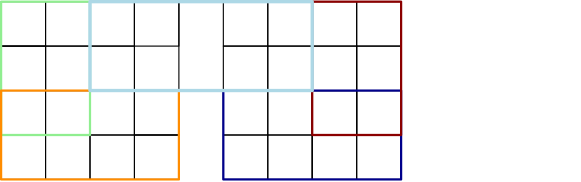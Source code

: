 <?xml version="1.0"?>
<!DOCTYPE ipe SYSTEM "ipe.dtd">
<ipe version="70218" creator="Ipe 7.2.29">
<info created="D:20250913124223" modified="D:20250913124223"/>
<ipestyle name="basic">
<symbol name="arrow/arc(spx)">
<path stroke="sym-stroke" fill="sym-stroke" pen="sym-pen">
0 0 m
-1 0.333 l
-1 -0.333 l
h
</path>
</symbol>
<symbol name="arrow/farc(spx)">
<path stroke="sym-stroke" fill="white" pen="sym-pen">
0 0 m
-1 0.333 l
-1 -0.333 l
h
</path>
</symbol>
<symbol name="arrow/ptarc(spx)">
<path stroke="sym-stroke" fill="sym-stroke" pen="sym-pen">
0 0 m
-1 0.333 l
-0.8 0 l
-1 -0.333 l
h
</path>
</symbol>
<symbol name="arrow/fptarc(spx)">
<path stroke="sym-stroke" fill="white" pen="sym-pen">
0 0 m
-1 0.333 l
-0.8 0 l
-1 -0.333 l
h
</path>
</symbol>
<symbol name="mark/circle(sx)" transformations="translations">
<path fill="sym-stroke">
0.6 0 0 0.6 0 0 e
0.4 0 0 0.4 0 0 e
</path>
</symbol>
<symbol name="mark/disk(sx)" transformations="translations">
<path fill="sym-stroke">
0.6 0 0 0.6 0 0 e
</path>
</symbol>
<symbol name="mark/fdisk(sfx)" transformations="translations">
<group>
<path fill="sym-fill">
0.5 0 0 0.5 0 0 e
</path>
<path fill="sym-stroke" fillrule="eofill">
0.6 0 0 0.6 0 0 e
0.4 0 0 0.4 0 0 e
</path>
</group>
</symbol>
<symbol name="mark/box(sx)" transformations="translations">
<path fill="sym-stroke" fillrule="eofill">
-0.6 -0.6 m
0.6 -0.6 l
0.6 0.6 l
-0.6 0.6 l
h
-0.4 -0.4 m
0.4 -0.4 l
0.4 0.4 l
-0.4 0.4 l
h
</path>
</symbol>
<symbol name="mark/square(sx)" transformations="translations">
<path fill="sym-stroke">
-0.6 -0.6 m
0.6 -0.6 l
0.6 0.6 l
-0.6 0.6 l
h
</path>
</symbol>
<symbol name="mark/fsquare(sfx)" transformations="translations">
<group>
<path fill="sym-fill">
-0.5 -0.5 m
0.5 -0.5 l
0.5 0.5 l
-0.5 0.5 l
h
</path>
<path fill="sym-stroke" fillrule="eofill">
-0.6 -0.6 m
0.6 -0.6 l
0.6 0.6 l
-0.6 0.6 l
h
-0.4 -0.4 m
0.4 -0.4 l
0.4 0.4 l
-0.4 0.4 l
h
</path>
</group>
</symbol>
<symbol name="mark/cross(sx)" transformations="translations">
<group>
<path fill="sym-stroke">
-0.43 -0.57 m
0.57 0.43 l
0.43 0.57 l
-0.57 -0.43 l
h
</path>
<path fill="sym-stroke">
-0.43 0.57 m
0.57 -0.43 l
0.43 -0.57 l
-0.57 0.43 l
h
</path>
</group>
</symbol>
<symbol name="arrow/fnormal(spx)">
<path stroke="sym-stroke" fill="white" pen="sym-pen">
0 0 m
-1 0.333 l
-1 -0.333 l
h
</path>
</symbol>
<symbol name="arrow/pointed(spx)">
<path stroke="sym-stroke" fill="sym-stroke" pen="sym-pen">
0 0 m
-1 0.333 l
-0.8 0 l
-1 -0.333 l
h
</path>
</symbol>
<symbol name="arrow/fpointed(spx)">
<path stroke="sym-stroke" fill="white" pen="sym-pen">
0 0 m
-1 0.333 l
-0.8 0 l
-1 -0.333 l
h
</path>
</symbol>
<symbol name="arrow/linear(spx)">
<path stroke="sym-stroke" pen="sym-pen">
-1 0.333 m
0 0 l
-1 -0.333 l
</path>
</symbol>
<symbol name="arrow/fdouble(spx)">
<path stroke="sym-stroke" fill="white" pen="sym-pen">
0 0 m
-1 0.333 l
-1 -0.333 l
h
-1 0 m
-2 0.333 l
-2 -0.333 l
h
</path>
</symbol>
<symbol name="arrow/double(spx)">
<path stroke="sym-stroke" fill="sym-stroke" pen="sym-pen">
0 0 m
-1 0.333 l
-1 -0.333 l
h
-1 0 m
-2 0.333 l
-2 -0.333 l
h
</path>
</symbol>
<symbol name="arrow/mid-normal(spx)">
<path stroke="sym-stroke" fill="sym-stroke" pen="sym-pen">
0.5 0 m
-0.5 0.333 l
-0.5 -0.333 l
h
</path>
</symbol>
<symbol name="arrow/mid-fnormal(spx)">
<path stroke="sym-stroke" fill="white" pen="sym-pen">
0.5 0 m
-0.5 0.333 l
-0.5 -0.333 l
h
</path>
</symbol>
<symbol name="arrow/mid-pointed(spx)">
<path stroke="sym-stroke" fill="sym-stroke" pen="sym-pen">
0.5 0 m
-0.5 0.333 l
-0.3 0 l
-0.5 -0.333 l
h
</path>
</symbol>
<symbol name="arrow/mid-fpointed(spx)">
<path stroke="sym-stroke" fill="white" pen="sym-pen">
0.5 0 m
-0.5 0.333 l
-0.3 0 l
-0.5 -0.333 l
h
</path>
</symbol>
<symbol name="arrow/mid-double(spx)">
<path stroke="sym-stroke" fill="sym-stroke" pen="sym-pen">
1 0 m
0 0.333 l
0 -0.333 l
h
0 0 m
-1 0.333 l
-1 -0.333 l
h
</path>
</symbol>
<symbol name="arrow/mid-fdouble(spx)">
<path stroke="sym-stroke" fill="white" pen="sym-pen">
1 0 m
0 0.333 l
0 -0.333 l
h
0 0 m
-1 0.333 l
-1 -0.333 l
h
</path>
</symbol>
<anglesize name="22.5 deg" value="22.5"/>
<anglesize name="30 deg" value="30"/>
<anglesize name="45 deg" value="45"/>
<anglesize name="60 deg" value="60"/>
<anglesize name="90 deg" value="90"/>
<arrowsize name="large" value="10"/>
<arrowsize name="small" value="5"/>
<arrowsize name="tiny" value="3"/>
<color name="blue" value="0 0 1"/>
<color name="brown" value="0.647 0.165 0.165"/>
<color name="darkblue" value="0 0 0.545"/>
<color name="darkcyan" value="0 0.545 0.545"/>
<color name="darkgray" value="0.663"/>
<color name="darkgreen" value="0 0.392 0"/>
<color name="darkmagenta" value="0.545 0 0.545"/>
<color name="darkorange" value="1 0.549 0"/>
<color name="darkred" value="0.545 0 0"/>
<color name="gold" value="1 0.843 0"/>
<color name="gray" value="0.745"/>
<color name="green" value="0 1 0"/>
<color name="lightblue" value="0.678 0.847 0.902"/>
<color name="lightcyan" value="0.878 1 1"/>
<color name="lightgray" value="0.827"/>
<color name="lightgreen" value="0.565 0.933 0.565"/>
<color name="lightyellow" value="1 1 0.878"/>
<color name="navy" value="0 0 0.502"/>
<color name="orange" value="1 0.647 0"/>
<color name="pink" value="1 0.753 0.796"/>
<color name="purple" value="0.627 0.125 0.941"/>
<color name="red" value="1 0 0"/>
<color name="seagreen" value="0.18 0.545 0.341"/>
<color name="turquoise" value="0.251 0.878 0.816"/>
<color name="violet" value="0.933 0.51 0.933"/>
<color name="yellow" value="1 1 0"/>
<dashstyle name="dash dot dotted" value="[4 2 1 2 1 2] 0"/>
<dashstyle name="dash dotted" value="[4 2 1 2] 0"/>
<dashstyle name="dashed" value="[4] 0"/>
<dashstyle name="dotted" value="[1 3] 0"/>
<gridsize name="10 pts (~3.5 mm)" value="10"/>
<gridsize name="14 pts (~5 mm)" value="14"/>
<gridsize name="16 pts (~6 mm)" value="16"/>
<gridsize name="20 pts (~7 mm)" value="20"/>
<gridsize name="28 pts (~10 mm)" value="28"/>
<gridsize name="32 pts (~12 mm)" value="32"/>
<gridsize name="4 pts" value="4"/>
<gridsize name="56 pts (~20 mm)" value="56"/>
<gridsize name="8 pts (~3 mm)" value="8"/>
<opacity name="10%" value="0.1"/>
<opacity name="30%" value="0.3"/>
<opacity name="50%" value="0.5"/>
<opacity name="75%" value="0.75"/>
<pen name="fat" value="1.2"/>
<pen name="heavier" value="0.8"/>
<pen name="ultrafat" value="2"/>
<symbolsize name="large" value="5"/>
<symbolsize name="small" value="2"/>
<symbolsize name="tiny" value="1.1"/>
<textsize name="Huge" value="\Huge"/>
<textsize name="LARGE" value="\LARGE"/>
<textsize name="Large" value="\Large"/>
<textsize name="footnote" value="\footnotesize"/>
<textsize name="huge" value="\huge"/>
<textsize name="large" value="\large"/>
<textsize name="script" value="\scriptsize"/>
<textsize name="small" value="\small"/>
<textsize name="tiny" value="\tiny"/>
<textstyle name="center" begin="\begin{center}" end="\end{center}"/>
<textstyle name="item" begin="\begin{itemize}\item{}" end="\end{itemize}"/>
<textstyle name="itemize" begin="\begin{itemize}" end="\end{itemize}"/>
<tiling name="falling" angle="-60" step="4" width="1"/>
<tiling name="rising" angle="30" step="4" width="1"/>
</ipestyle>
<page>
<layer name="alpha"/>
<view layers="alpha" active="alpha"/>
<path layer="alpha" stroke="black">
64 768 m
64 752 l
80 752 l
80 768 l
h
</path>
<path stroke="black">
80 752 m
80 768 l
96 768 l
96 752 l
h
</path>
<path stroke="black">
96 768 m
96 752 l
112 752 l
112 768 l
h
</path>
<path stroke="black">
112 752 m
112 768 l
128 768 l
128 752 l
h
</path>
<path stroke="black">
128 768 m
128 736 l
112 736 l
112 768 l
h
</path>
<path stroke="black">
112 736 m
112 752 l
96 752 l
96 736 l
h
</path>
<path stroke="black">
96 752 m
96 736 l
80 736 l
80 752 l
h
</path>
<path stroke="black">
80 736 m
80 752 l
64 752 l
64 736 l
h
</path>
<path stroke="black">
64 752 m
64 720 l
80 720 l
80 752 l
h
</path>
<path stroke="black">
80 720 m
80 736 l
96 736 l
96 720 l
h
</path>
<path stroke="black">
96 736 m
96 720 l
112 720 l
112 736 l
h
</path>
<path stroke="black">
112 720 m
112 736 l
128 736 l
128 720 l
h
</path>
<path stroke="black">
128 736 m
128 720 l
112 720 l
112 736 l
h
</path>
<path stroke="black">
112 704 m
112 704 l
112 704 l
112 704 l
h
</path>
<path stroke="black">
112 704 m
112 704 l
112 704 l
112 704 l
h
</path>
<path stroke="black">
128 720 m
128 704 l
112 704 l
112 720 l
h
</path>
<path stroke="black">
112 704 m
112 720 l
96 720 l
96 704 l
h
</path>
<path stroke="black">
96 720 m
96 704 l
80 704 l
80 720 l
h
</path>
<path stroke="black">
80 704 m
80 720 l
64 720 l
64 704 l
h
</path>
<path stroke="black">
64 720 m
64 704 l
64 704 l
64 720 l
h
</path>
<path stroke="black">
128 704 m
128 704 l
128 704 l
128 704 l
h
</path>
<path stroke="black">
144 704 m
144 720 l
160 720 l
160 704 l
h
</path>
<path stroke="black">
160 720 m
160 736 l
176 736 l
176 720 l
h
</path>
<path stroke="black">
176 736 m
176 704 l
176 704 l
176 736 l
h
</path>
<path stroke="black">
176 704 m
176 720 l
160 720 l
160 704 l
h
</path>
<path stroke="black">
160 720 m
160 736 l
144 736 l
144 720 l
h
</path>
<path stroke="black">
144 736 m
144 752 l
160 752 l
160 736 l
h
</path>
<path stroke="black">
160 752 m
160 736 l
176 736 l
176 752 l
h
</path>
<path stroke="black">
176 736 m
176 752 l
192 752 l
192 736 l
h
</path>
<path stroke="black">
192 752 m
192 720 l
192 720 l
192 752 l
h
</path>
<path stroke="black">
192 720 m
192 736 l
176 736 l
176 720 l
h
</path>
<path stroke="black">
176 736 m
176 704 l
192 704 l
192 736 l
h
</path>
<path stroke="black">
192 704 m
192 720 l
208 720 l
208 704 l
h
</path>
<path stroke="black">
208 720 m
208 736 l
192 736 l
192 720 l
h
</path>
<path stroke="black">
192 736 m
192 752 l
208 752 l
208 736 l
h
</path>
<path stroke="black">
208 752 m
208 768 l
192 768 l
192 752 l
h
</path>
<path stroke="black">
192 768 m
192 752 l
176 752 l
176 768 l
h
</path>
<path stroke="black">
176 752 m
176 768 l
160 768 l
160 752 l
h
</path>
<path stroke="black">
160 752 m
160 752 l
160 752 l
160 752 l
h
</path>
<path stroke="black">
144 768 m
144 752 l
160 752 l
160 768 l
h
</path>
<path stroke="lightgreen" pen="heavier">
160 752 m
160 752 l
160 752 l
160 752 l
h
</path>
<path stroke="lightgreen" pen="heavier">
64 768 m
64 720 l
96 720 l
96 768 l
h
</path>
<path stroke="darkorange" pen="heavier">
96 720 m
96 720 l
96 720 l
96 720 l
h
</path>
<path stroke="darkorange" pen="heavier">
64 736 m
64 704 l
128 704 l
128 736 l
h
</path>
<path stroke="lightblue" pen="heavier">
128 704 m
128 704 l
128 704 l
128 704 l
h
</path>
<path stroke="lightblue" pen="heavier">
96 768 m
96 736 l
176 736 l
176 768 l
h
</path>
<path stroke="darkblue" pen="heavier">
176 736 m
176 736 l
176 736 l
176 736 l
h
</path>
<path stroke="darkblue" pen="heavier">
144 736 m
144 704 l
208 704 l
208 736 l
h
</path>
<path stroke="darkred" pen="heavier">
208 704 m
208 704 l
208 704 l
208 704 l
h
</path>
<path stroke="darkred" pen="heavier">
208 768 m
208 720 l
176 720 l
176 768 l
h
</path>
<path stroke="lightblue" pen="fat">
176 720 m
176 720 l
176 720 l
176 720 l
h
</path>
<path stroke="lightblue" pen="fat">
96 768 m
96 736 l
176 736 l
176 768 l
h
</path>
<path matrix="1 0 0 1 96 -32" stroke="lightblue" pen="fat">
176 736 m
176 736 l
176 736 l
176 736 l
h
</path>
</page>
</ipe>
